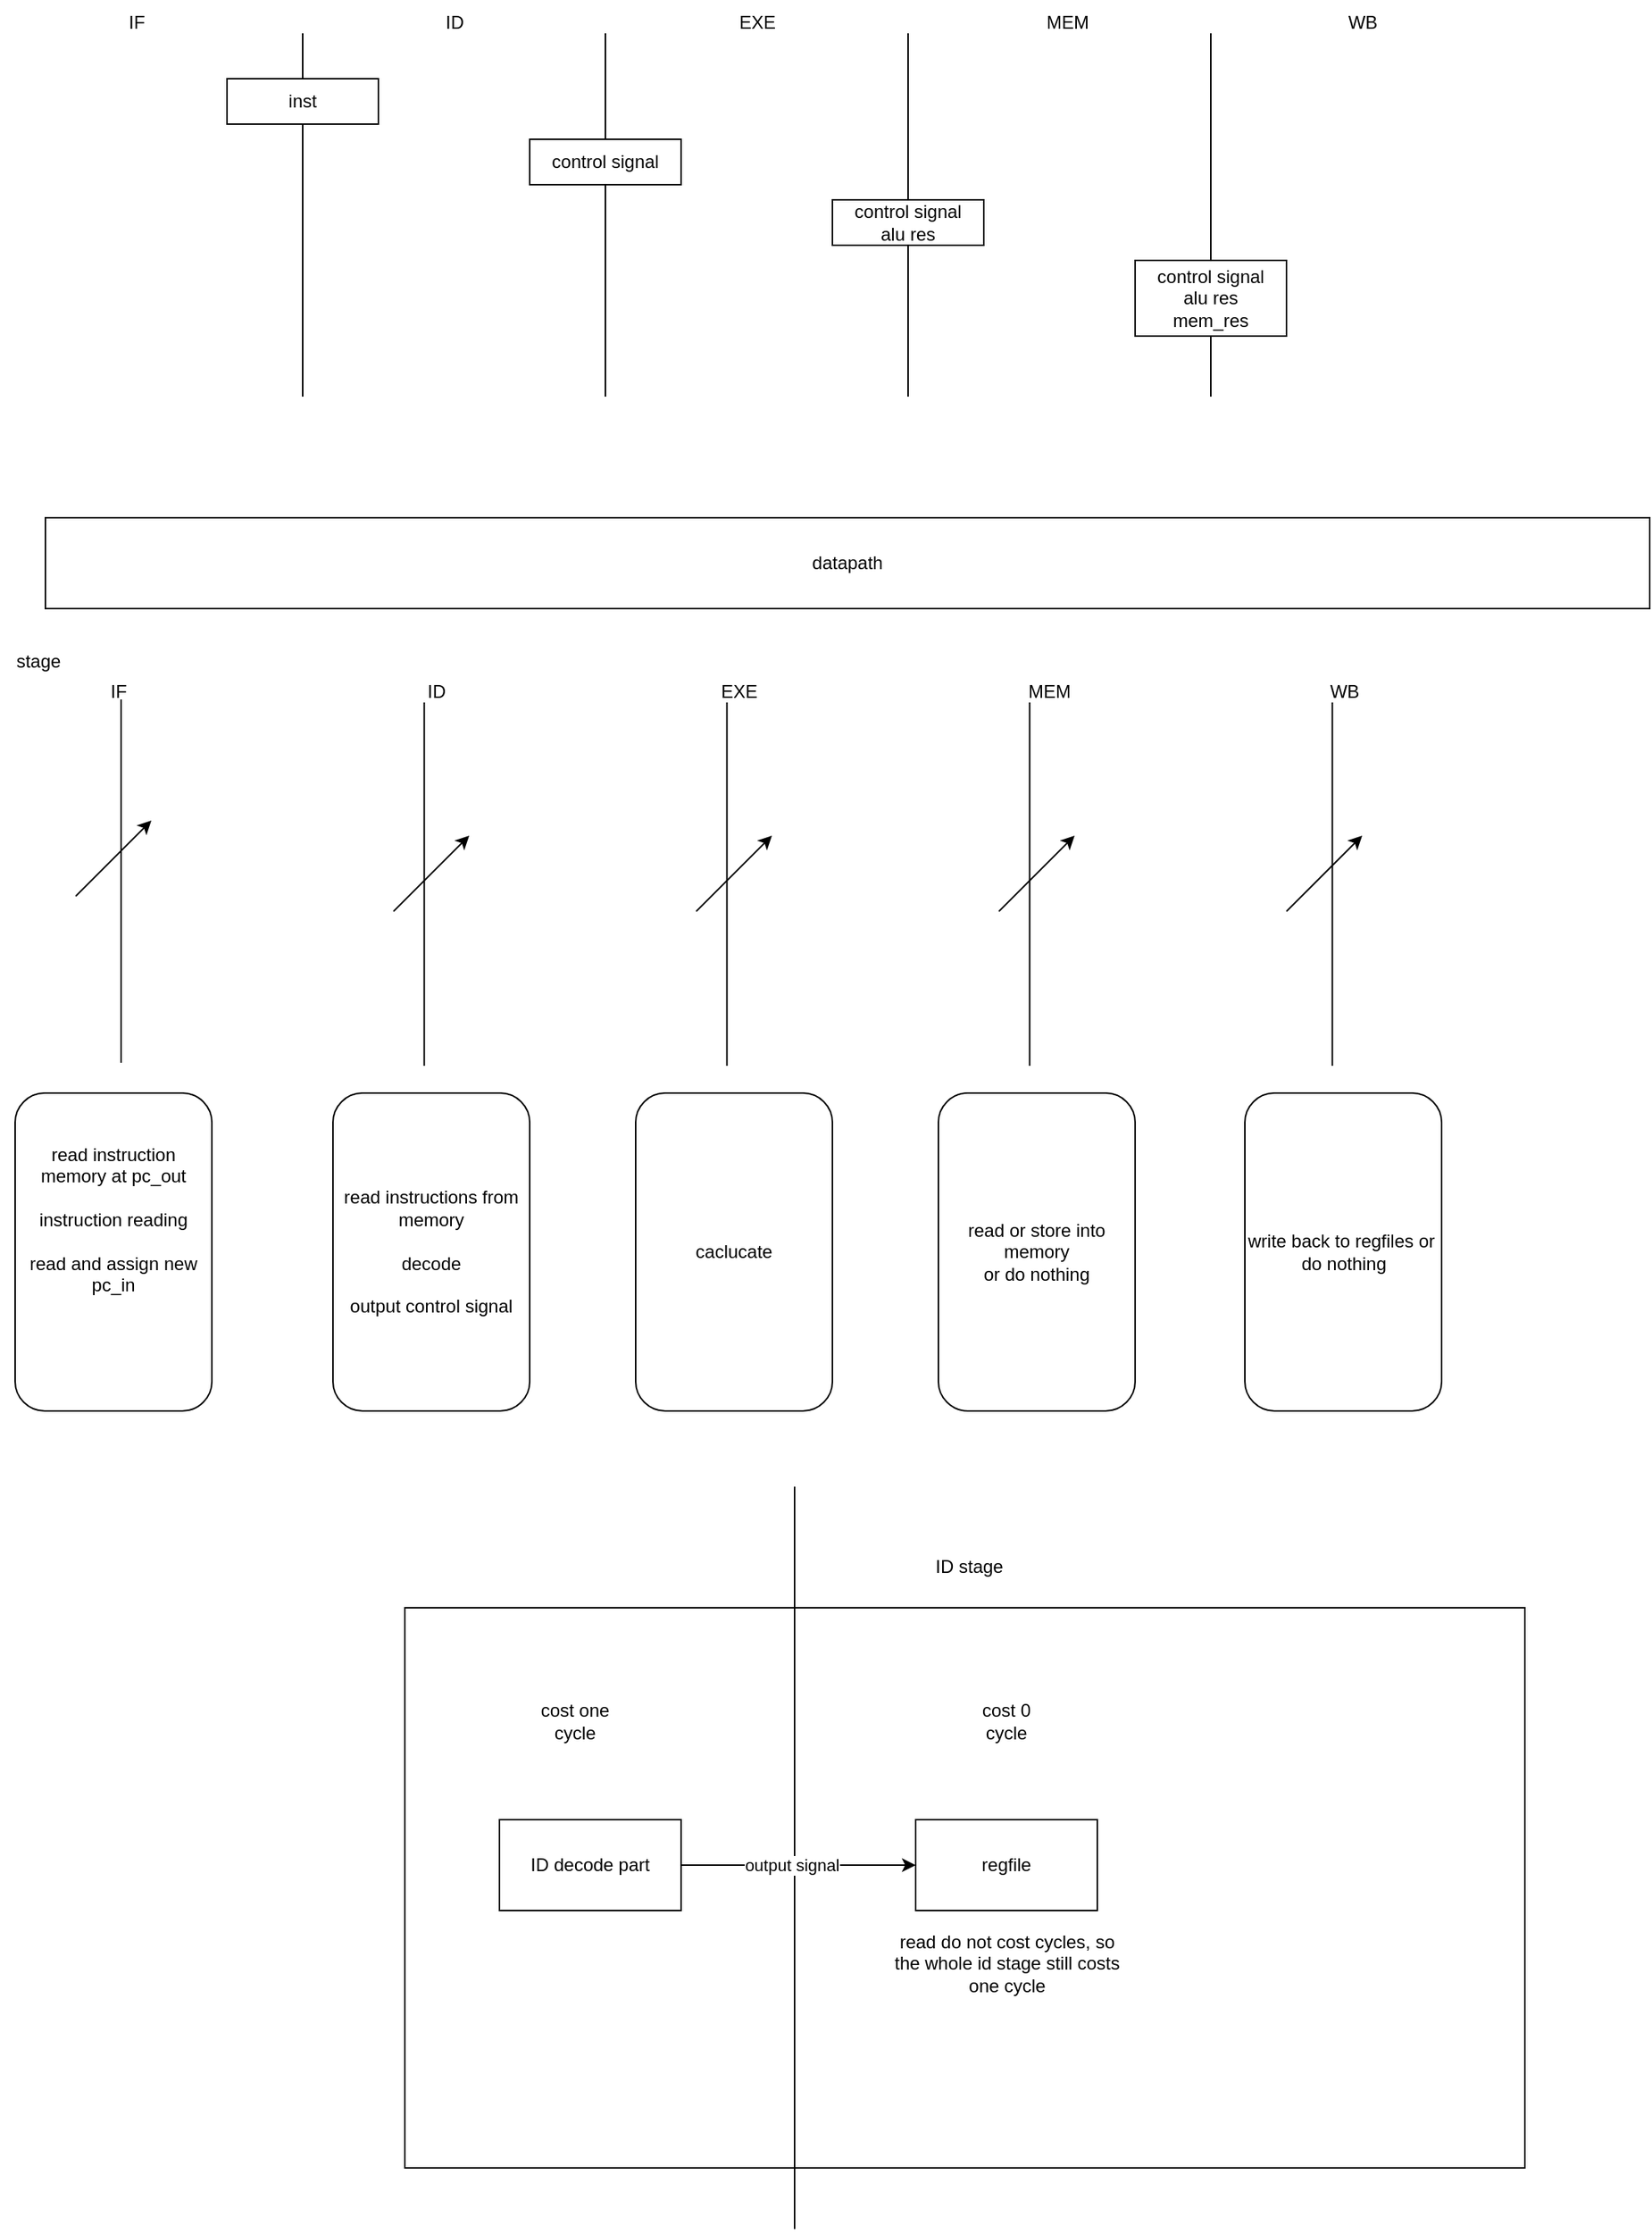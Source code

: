 <mxfile version="25.0.2">
  <diagram name="Page-1" id="t46efwbg7qHKtqYQox1Q">
    <mxGraphModel dx="830" dy="480" grid="1" gridSize="10" guides="1" tooltips="1" connect="1" arrows="1" fold="1" page="1" pageScale="1" pageWidth="3850" pageHeight="2100" math="0" shadow="0">
      <root>
        <mxCell id="0" />
        <mxCell id="1" parent="0" />
        <mxCell id="MgzQdSUltB7JW_MYUj1E-1" value="" style="endArrow=none;html=1;rounded=0;" parent="1" edge="1">
          <mxGeometry width="50" height="50" relative="1" as="geometry">
            <mxPoint x="600" y="480" as="sourcePoint" />
            <mxPoint x="600" y="240" as="targetPoint" />
          </mxGeometry>
        </mxCell>
        <mxCell id="MgzQdSUltB7JW_MYUj1E-2" value="" style="endArrow=none;html=1;rounded=0;" parent="1" edge="1">
          <mxGeometry width="50" height="50" relative="1" as="geometry">
            <mxPoint x="400" y="480" as="sourcePoint" />
            <mxPoint x="400" y="240" as="targetPoint" />
          </mxGeometry>
        </mxCell>
        <mxCell id="MgzQdSUltB7JW_MYUj1E-3" value="" style="endArrow=none;html=1;rounded=0;" parent="1" edge="1">
          <mxGeometry width="50" height="50" relative="1" as="geometry">
            <mxPoint x="800" y="480" as="sourcePoint" />
            <mxPoint x="800" y="240" as="targetPoint" />
          </mxGeometry>
        </mxCell>
        <mxCell id="MgzQdSUltB7JW_MYUj1E-4" value="" style="endArrow=none;html=1;rounded=0;" parent="1" edge="1">
          <mxGeometry width="50" height="50" relative="1" as="geometry">
            <mxPoint x="200" y="480" as="sourcePoint" />
            <mxPoint x="200" y="240" as="targetPoint" />
          </mxGeometry>
        </mxCell>
        <mxCell id="MgzQdSUltB7JW_MYUj1E-6" value="IF" style="text;html=1;align=center;verticalAlign=middle;resizable=0;points=[];autosize=1;strokeColor=none;fillColor=none;" parent="1" vertex="1">
          <mxGeometry x="75" y="218" width="30" height="30" as="geometry" />
        </mxCell>
        <mxCell id="MgzQdSUltB7JW_MYUj1E-7" value="ID" style="text;html=1;align=center;verticalAlign=middle;resizable=0;points=[];autosize=1;strokeColor=none;fillColor=none;" parent="1" vertex="1">
          <mxGeometry x="280" y="218" width="40" height="30" as="geometry" />
        </mxCell>
        <mxCell id="MgzQdSUltB7JW_MYUj1E-9" value="EXE" style="text;html=1;align=center;verticalAlign=middle;resizable=0;points=[];autosize=1;strokeColor=none;fillColor=none;" parent="1" vertex="1">
          <mxGeometry x="475" y="218" width="50" height="30" as="geometry" />
        </mxCell>
        <mxCell id="MgzQdSUltB7JW_MYUj1E-10" value="MEM" style="text;html=1;align=center;verticalAlign=middle;resizable=0;points=[];autosize=1;strokeColor=none;fillColor=none;" parent="1" vertex="1">
          <mxGeometry x="680" y="218" width="50" height="30" as="geometry" />
        </mxCell>
        <mxCell id="MgzQdSUltB7JW_MYUj1E-11" value="WB" style="text;html=1;align=center;verticalAlign=middle;resizable=0;points=[];autosize=1;strokeColor=none;fillColor=none;" parent="1" vertex="1">
          <mxGeometry x="880" y="218" width="40" height="30" as="geometry" />
        </mxCell>
        <mxCell id="MgzQdSUltB7JW_MYUj1E-12" value="inst" style="rounded=0;whiteSpace=wrap;html=1;" parent="1" vertex="1">
          <mxGeometry x="150" y="270" width="100" height="30" as="geometry" />
        </mxCell>
        <mxCell id="MgzQdSUltB7JW_MYUj1E-13" value="control signal" style="rounded=0;whiteSpace=wrap;html=1;" parent="1" vertex="1">
          <mxGeometry x="350" y="310" width="100" height="30" as="geometry" />
        </mxCell>
        <mxCell id="MgzQdSUltB7JW_MYUj1E-14" value="control signal&lt;div&gt;alu res&lt;/div&gt;" style="rounded=0;whiteSpace=wrap;html=1;" parent="1" vertex="1">
          <mxGeometry x="550" y="350" width="100" height="30" as="geometry" />
        </mxCell>
        <mxCell id="MgzQdSUltB7JW_MYUj1E-15" value="control signal&lt;div&gt;alu res&lt;/div&gt;&lt;div&gt;mem_res&lt;/div&gt;" style="rounded=0;whiteSpace=wrap;html=1;" parent="1" vertex="1">
          <mxGeometry x="750" y="390" width="100" height="50" as="geometry" />
        </mxCell>
        <mxCell id="QlwVaQd9RKRQrrbENFk7-1" value="datapath" style="rounded=0;whiteSpace=wrap;html=1;" parent="1" vertex="1">
          <mxGeometry x="30" y="560" width="1060" height="60" as="geometry" />
        </mxCell>
        <mxCell id="QlwVaQd9RKRQrrbENFk7-2" value="" style="endArrow=none;html=1;rounded=0;" parent="1" edge="1">
          <mxGeometry width="50" height="50" relative="1" as="geometry">
            <mxPoint x="680.29" y="922" as="sourcePoint" />
            <mxPoint x="680.29" y="682" as="targetPoint" />
          </mxGeometry>
        </mxCell>
        <mxCell id="QlwVaQd9RKRQrrbENFk7-3" value="" style="endArrow=none;html=1;rounded=0;" parent="1" edge="1">
          <mxGeometry width="50" height="50" relative="1" as="geometry">
            <mxPoint x="480.29" y="922" as="sourcePoint" />
            <mxPoint x="480.29" y="682" as="targetPoint" />
          </mxGeometry>
        </mxCell>
        <mxCell id="QlwVaQd9RKRQrrbENFk7-4" value="" style="endArrow=none;html=1;rounded=0;" parent="1" edge="1">
          <mxGeometry width="50" height="50" relative="1" as="geometry">
            <mxPoint x="880.29" y="922" as="sourcePoint" />
            <mxPoint x="880.29" y="682" as="targetPoint" />
          </mxGeometry>
        </mxCell>
        <mxCell id="QlwVaQd9RKRQrrbENFk7-5" value="" style="endArrow=none;html=1;rounded=0;" parent="1" edge="1">
          <mxGeometry width="50" height="50" relative="1" as="geometry">
            <mxPoint x="280.29" y="922" as="sourcePoint" />
            <mxPoint x="280.29" y="682" as="targetPoint" />
          </mxGeometry>
        </mxCell>
        <mxCell id="QlwVaQd9RKRQrrbENFk7-6" value="IF" style="text;html=1;align=center;verticalAlign=middle;resizable=0;points=[];autosize=1;strokeColor=none;fillColor=none;" parent="1" vertex="1">
          <mxGeometry x="62.5" y="660" width="30" height="30" as="geometry" />
        </mxCell>
        <mxCell id="QlwVaQd9RKRQrrbENFk7-7" value="ID" style="text;html=1;align=center;verticalAlign=middle;resizable=0;points=[];autosize=1;strokeColor=none;fillColor=none;" parent="1" vertex="1">
          <mxGeometry x="267.5" y="660" width="40" height="30" as="geometry" />
        </mxCell>
        <mxCell id="QlwVaQd9RKRQrrbENFk7-8" value="EXE" style="text;html=1;align=center;verticalAlign=middle;resizable=0;points=[];autosize=1;strokeColor=none;fillColor=none;" parent="1" vertex="1">
          <mxGeometry x="462.5" y="660" width="50" height="30" as="geometry" />
        </mxCell>
        <mxCell id="QlwVaQd9RKRQrrbENFk7-9" value="MEM" style="text;html=1;align=center;verticalAlign=middle;resizable=0;points=[];autosize=1;strokeColor=none;fillColor=none;" parent="1" vertex="1">
          <mxGeometry x="667.5" y="660" width="50" height="30" as="geometry" />
        </mxCell>
        <mxCell id="QlwVaQd9RKRQrrbENFk7-10" value="WB" style="text;html=1;align=center;verticalAlign=middle;resizable=0;points=[];autosize=1;strokeColor=none;fillColor=none;" parent="1" vertex="1">
          <mxGeometry x="867.5" y="660" width="40" height="30" as="geometry" />
        </mxCell>
        <mxCell id="QlwVaQd9RKRQrrbENFk7-15" value="stage" style="text;html=1;align=center;verticalAlign=middle;resizable=0;points=[];autosize=1;strokeColor=none;fillColor=none;" parent="1" vertex="1">
          <mxGeometry y="640" width="50" height="30" as="geometry" />
        </mxCell>
        <mxCell id="QlwVaQd9RKRQrrbENFk7-16" value="" style="endArrow=none;html=1;rounded=0;" parent="1" edge="1">
          <mxGeometry width="50" height="50" relative="1" as="geometry">
            <mxPoint x="80" y="920" as="sourcePoint" />
            <mxPoint x="80" y="680" as="targetPoint" />
          </mxGeometry>
        </mxCell>
        <mxCell id="QlwVaQd9RKRQrrbENFk7-17" value="" style="endArrow=classic;html=1;rounded=0;" parent="1" edge="1">
          <mxGeometry width="50" height="50" relative="1" as="geometry">
            <mxPoint x="50" y="810" as="sourcePoint" />
            <mxPoint x="100" y="760" as="targetPoint" />
          </mxGeometry>
        </mxCell>
        <mxCell id="QlwVaQd9RKRQrrbENFk7-18" value="" style="endArrow=classic;html=1;rounded=0;" parent="1" edge="1">
          <mxGeometry width="50" height="50" relative="1" as="geometry">
            <mxPoint x="260" y="820" as="sourcePoint" />
            <mxPoint x="310" y="770" as="targetPoint" />
          </mxGeometry>
        </mxCell>
        <mxCell id="QlwVaQd9RKRQrrbENFk7-19" value="" style="endArrow=classic;html=1;rounded=0;" parent="1" edge="1">
          <mxGeometry width="50" height="50" relative="1" as="geometry">
            <mxPoint x="460" y="820" as="sourcePoint" />
            <mxPoint x="510" y="770" as="targetPoint" />
          </mxGeometry>
        </mxCell>
        <mxCell id="QlwVaQd9RKRQrrbENFk7-20" value="" style="endArrow=classic;html=1;rounded=0;" parent="1" edge="1">
          <mxGeometry width="50" height="50" relative="1" as="geometry">
            <mxPoint x="660" y="820" as="sourcePoint" />
            <mxPoint x="710" y="770" as="targetPoint" />
          </mxGeometry>
        </mxCell>
        <mxCell id="QlwVaQd9RKRQrrbENFk7-21" value="" style="endArrow=classic;html=1;rounded=0;" parent="1" edge="1">
          <mxGeometry width="50" height="50" relative="1" as="geometry">
            <mxPoint x="850" y="820" as="sourcePoint" />
            <mxPoint x="900" y="770" as="targetPoint" />
          </mxGeometry>
        </mxCell>
        <mxCell id="QlwVaQd9RKRQrrbENFk7-22" value="&lt;div&gt;read instruction memory at pc_out&lt;/div&gt;&lt;div&gt;&lt;br&gt;&lt;/div&gt;instruction reading&lt;div&gt;&lt;br&gt;&lt;/div&gt;&lt;div&gt;read and assign new pc_in&lt;/div&gt;&lt;div&gt;&lt;br&gt;&lt;/div&gt;&lt;div&gt;&lt;br&gt;&lt;/div&gt;&lt;div&gt;&lt;br&gt;&lt;/div&gt;" style="rounded=1;whiteSpace=wrap;html=1;" parent="1" vertex="1">
          <mxGeometry x="10" y="940" width="130" height="210" as="geometry" />
        </mxCell>
        <mxCell id="QlwVaQd9RKRQrrbENFk7-23" value="&lt;div&gt;read instructions from memory&lt;/div&gt;&lt;div&gt;&lt;br&gt;&lt;/div&gt;&lt;div&gt;decode&lt;/div&gt;&lt;div&gt;&lt;br&gt;&lt;/div&gt;&lt;div&gt;output control signal&lt;/div&gt;" style="rounded=1;whiteSpace=wrap;html=1;" parent="1" vertex="1">
          <mxGeometry x="220" y="940" width="130" height="210" as="geometry" />
        </mxCell>
        <mxCell id="QlwVaQd9RKRQrrbENFk7-24" value="&lt;div&gt;caclucate&lt;/div&gt;" style="rounded=1;whiteSpace=wrap;html=1;" parent="1" vertex="1">
          <mxGeometry x="420" y="940" width="130" height="210" as="geometry" />
        </mxCell>
        <mxCell id="QlwVaQd9RKRQrrbENFk7-25" value="&lt;div&gt;read or store into memory&lt;/div&gt;&lt;div&gt;or do nothing&lt;/div&gt;" style="rounded=1;whiteSpace=wrap;html=1;" parent="1" vertex="1">
          <mxGeometry x="620" y="940" width="130" height="210" as="geometry" />
        </mxCell>
        <mxCell id="QlwVaQd9RKRQrrbENFk7-26" value="&lt;div&gt;write back to regfiles or&amp;nbsp; do nothing&lt;/div&gt;" style="rounded=1;whiteSpace=wrap;html=1;" parent="1" vertex="1">
          <mxGeometry x="822.5" y="940" width="130" height="210" as="geometry" />
        </mxCell>
        <mxCell id="PFb67EohoAU-Iiw9YHJt-1" value="" style="rounded=0;whiteSpace=wrap;html=1;" vertex="1" parent="1">
          <mxGeometry x="267.5" y="1280" width="740" height="370" as="geometry" />
        </mxCell>
        <mxCell id="PFb67EohoAU-Iiw9YHJt-2" value="ID stage" style="text;html=1;align=center;verticalAlign=middle;resizable=0;points=[];autosize=1;strokeColor=none;fillColor=none;" vertex="1" parent="1">
          <mxGeometry x="605" y="1238" width="70" height="30" as="geometry" />
        </mxCell>
        <mxCell id="PFb67EohoAU-Iiw9YHJt-3" value="ID decode part" style="rounded=0;whiteSpace=wrap;html=1;" vertex="1" parent="1">
          <mxGeometry x="330" y="1420" width="120" height="60" as="geometry" />
        </mxCell>
        <mxCell id="PFb67EohoAU-Iiw9YHJt-4" value="" style="endArrow=none;html=1;rounded=0;" edge="1" parent="1">
          <mxGeometry width="50" height="50" relative="1" as="geometry">
            <mxPoint x="525" y="1690.4" as="sourcePoint" />
            <mxPoint x="525" y="1200" as="targetPoint" />
          </mxGeometry>
        </mxCell>
        <mxCell id="PFb67EohoAU-Iiw9YHJt-5" value="cost one cycle" style="text;html=1;align=center;verticalAlign=middle;whiteSpace=wrap;rounded=0;" vertex="1" parent="1">
          <mxGeometry x="350" y="1340" width="60" height="30" as="geometry" />
        </mxCell>
        <mxCell id="PFb67EohoAU-Iiw9YHJt-6" value="" style="endArrow=classic;html=1;rounded=0;" edge="1" parent="1" source="PFb67EohoAU-Iiw9YHJt-3" target="PFb67EohoAU-Iiw9YHJt-8">
          <mxGeometry width="50" height="50" relative="1" as="geometry">
            <mxPoint x="590" y="1480" as="sourcePoint" />
            <mxPoint x="640" y="1430" as="targetPoint" />
          </mxGeometry>
        </mxCell>
        <mxCell id="PFb67EohoAU-Iiw9YHJt-7" value="output signal" style="edgeLabel;html=1;align=center;verticalAlign=middle;resizable=0;points=[];" vertex="1" connectable="0" parent="PFb67EohoAU-Iiw9YHJt-6">
          <mxGeometry x="-0.061" relative="1" as="geometry">
            <mxPoint as="offset" />
          </mxGeometry>
        </mxCell>
        <mxCell id="PFb67EohoAU-Iiw9YHJt-8" value="regfile" style="rounded=0;whiteSpace=wrap;html=1;" vertex="1" parent="1">
          <mxGeometry x="605" y="1420" width="120" height="60" as="geometry" />
        </mxCell>
        <mxCell id="PFb67EohoAU-Iiw9YHJt-9" value="read do not cost cycles, so the whole id stage still costs one cycle" style="text;html=1;align=center;verticalAlign=middle;whiteSpace=wrap;rounded=0;" vertex="1" parent="1">
          <mxGeometry x="587.5" y="1500" width="155" height="30" as="geometry" />
        </mxCell>
        <mxCell id="PFb67EohoAU-Iiw9YHJt-10" value="cost 0 cycle" style="text;html=1;align=center;verticalAlign=middle;whiteSpace=wrap;rounded=0;" vertex="1" parent="1">
          <mxGeometry x="635" y="1340" width="60" height="30" as="geometry" />
        </mxCell>
      </root>
    </mxGraphModel>
  </diagram>
</mxfile>
